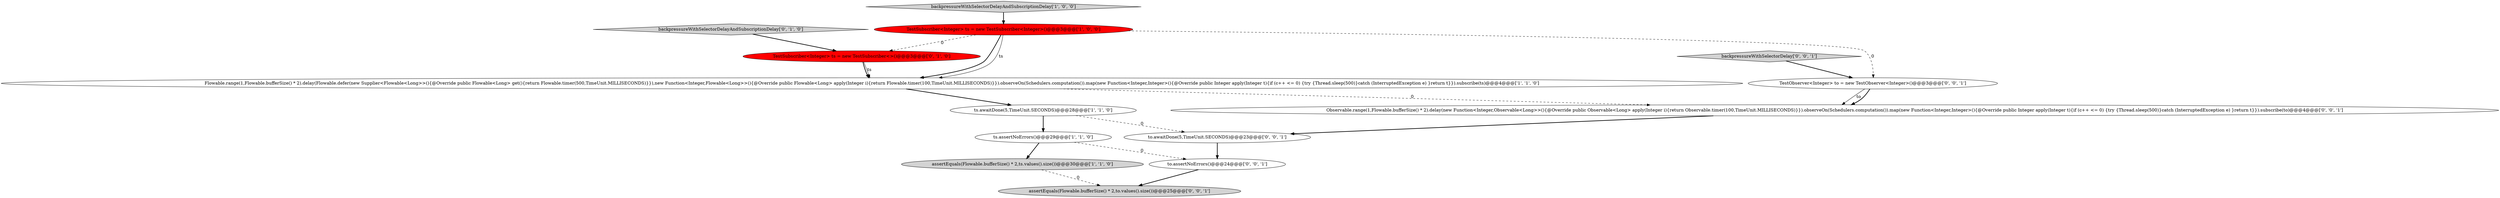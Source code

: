 digraph {
2 [style = filled, label = "assertEquals(Flowable.bufferSize() * 2,ts.values().size())@@@30@@@['1', '1', '0']", fillcolor = lightgray, shape = ellipse image = "AAA0AAABBB1BBB"];
1 [style = filled, label = "backpressureWithSelectorDelayAndSubscriptionDelay['1', '0', '0']", fillcolor = lightgray, shape = diamond image = "AAA0AAABBB1BBB"];
4 [style = filled, label = "ts.awaitDone(5,TimeUnit.SECONDS)@@@28@@@['1', '1', '0']", fillcolor = white, shape = ellipse image = "AAA0AAABBB1BBB"];
6 [style = filled, label = "TestSubscriber<Integer> ts = new TestSubscriber<>()@@@3@@@['0', '1', '0']", fillcolor = red, shape = ellipse image = "AAA1AAABBB2BBB"];
13 [style = filled, label = "assertEquals(Flowable.bufferSize() * 2,to.values().size())@@@25@@@['0', '0', '1']", fillcolor = lightgray, shape = ellipse image = "AAA0AAABBB3BBB"];
7 [style = filled, label = "backpressureWithSelectorDelayAndSubscriptionDelay['0', '1', '0']", fillcolor = lightgray, shape = diamond image = "AAA0AAABBB2BBB"];
3 [style = filled, label = "Flowable.range(1,Flowable.bufferSize() * 2).delay(Flowable.defer(new Supplier<Flowable<Long>>(){@Override public Flowable<Long> get(){return Flowable.timer(500,TimeUnit.MILLISECONDS)}}),new Function<Integer,Flowable<Long>>(){@Override public Flowable<Long> apply(Integer i){return Flowable.timer(100,TimeUnit.MILLISECONDS)}}).observeOn(Schedulers.computation()).map(new Function<Integer,Integer>(){@Override public Integer apply(Integer t){if (c++ <= 0) {try {Thread.sleep(500)}catch (InterruptedException e) }return t}}).subscribe(ts)@@@4@@@['1', '1', '0']", fillcolor = white, shape = ellipse image = "AAA0AAABBB1BBB"];
12 [style = filled, label = "to.awaitDone(5,TimeUnit.SECONDS)@@@23@@@['0', '0', '1']", fillcolor = white, shape = ellipse image = "AAA0AAABBB3BBB"];
8 [style = filled, label = "TestObserver<Integer> to = new TestObserver<Integer>()@@@3@@@['0', '0', '1']", fillcolor = white, shape = ellipse image = "AAA0AAABBB3BBB"];
10 [style = filled, label = "to.assertNoErrors()@@@24@@@['0', '0', '1']", fillcolor = white, shape = ellipse image = "AAA0AAABBB3BBB"];
11 [style = filled, label = "backpressureWithSelectorDelay['0', '0', '1']", fillcolor = lightgray, shape = diamond image = "AAA0AAABBB3BBB"];
5 [style = filled, label = "ts.assertNoErrors()@@@29@@@['1', '1', '0']", fillcolor = white, shape = ellipse image = "AAA0AAABBB1BBB"];
9 [style = filled, label = "Observable.range(1,Flowable.bufferSize() * 2).delay(new Function<Integer,Observable<Long>>(){@Override public Observable<Long> apply(Integer i){return Observable.timer(100,TimeUnit.MILLISECONDS)}}).observeOn(Schedulers.computation()).map(new Function<Integer,Integer>(){@Override public Integer apply(Integer t){if (c++ <= 0) {try {Thread.sleep(500)}catch (InterruptedException e) }return t}}).subscribe(to)@@@4@@@['0', '0', '1']", fillcolor = white, shape = ellipse image = "AAA0AAABBB3BBB"];
0 [style = filled, label = "TestSubscriber<Integer> ts = new TestSubscriber<Integer>()@@@3@@@['1', '0', '0']", fillcolor = red, shape = ellipse image = "AAA1AAABBB1BBB"];
0->3 [style = bold, label=""];
6->3 [style = bold, label=""];
6->3 [style = solid, label="ts"];
0->6 [style = dashed, label="0"];
8->9 [style = solid, label="to"];
0->3 [style = solid, label="ts"];
1->0 [style = bold, label=""];
3->4 [style = bold, label=""];
4->12 [style = dashed, label="0"];
5->2 [style = bold, label=""];
12->10 [style = bold, label=""];
10->13 [style = bold, label=""];
3->9 [style = dashed, label="0"];
5->10 [style = dashed, label="0"];
2->13 [style = dashed, label="0"];
7->6 [style = bold, label=""];
8->9 [style = bold, label=""];
11->8 [style = bold, label=""];
0->8 [style = dashed, label="0"];
9->12 [style = bold, label=""];
4->5 [style = bold, label=""];
}
